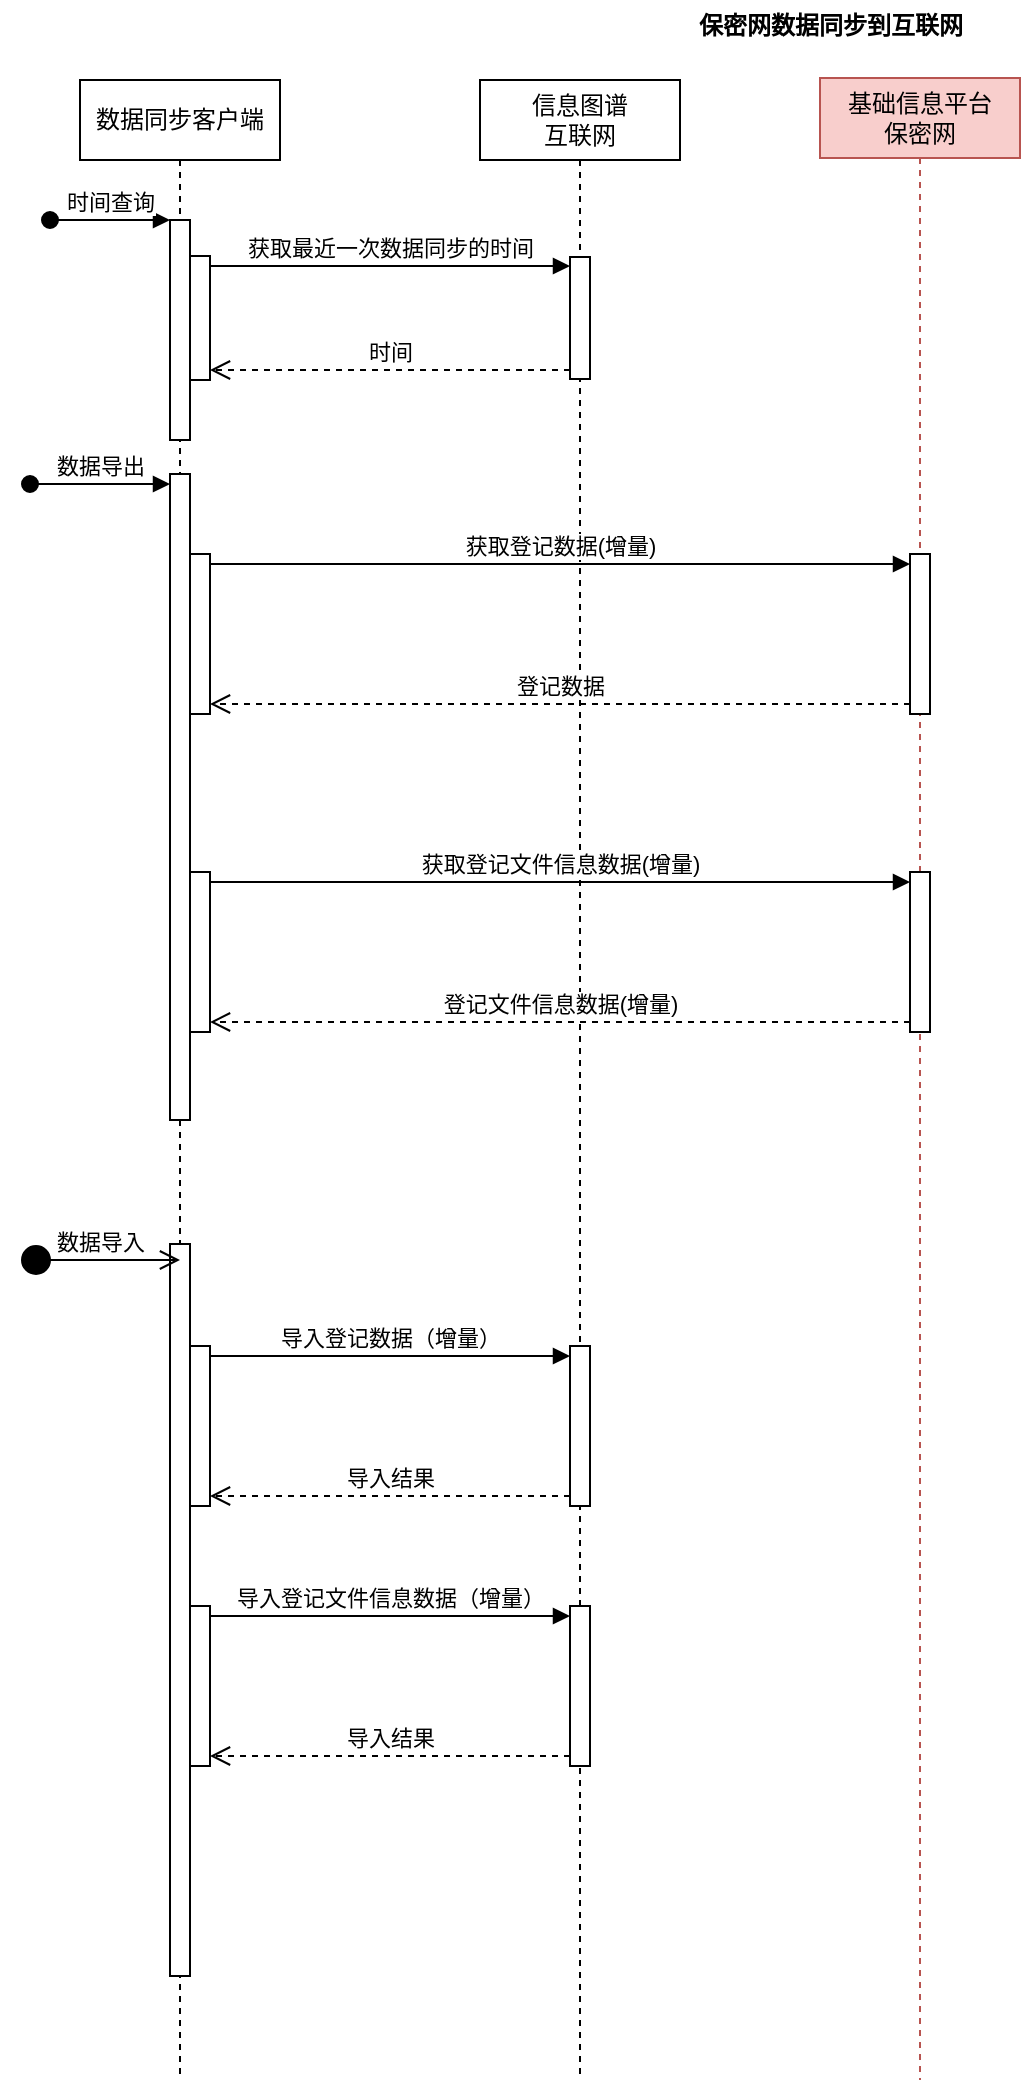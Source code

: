 <mxfile version="24.6.5" type="github">
  <diagram name="Page-1" id="2YBvvXClWsGukQMizWep">
    <mxGraphModel dx="1221" dy="725" grid="1" gridSize="10" guides="1" tooltips="1" connect="1" arrows="1" fold="1" page="1" pageScale="1" pageWidth="850" pageHeight="1100" math="0" shadow="0">
      <root>
        <mxCell id="0" />
        <mxCell id="1" parent="0" />
        <mxCell id="qH2ozDzstvrjOlz5s0LG-1" value="数据同步客户端" style="shape=umlLifeline;perimeter=lifelinePerimeter;whiteSpace=wrap;html=1;container=0;dropTarget=0;collapsible=0;recursiveResize=0;outlineConnect=0;portConstraint=eastwest;newEdgeStyle={&quot;edgeStyle&quot;:&quot;elbowEdgeStyle&quot;,&quot;elbow&quot;:&quot;vertical&quot;,&quot;curved&quot;:0,&quot;rounded&quot;:0};" vertex="1" parent="1">
          <mxGeometry x="63" y="40" width="100" height="1000" as="geometry" />
        </mxCell>
        <mxCell id="qH2ozDzstvrjOlz5s0LG-2" value="" style="html=1;points=[];perimeter=orthogonalPerimeter;outlineConnect=0;targetShapes=umlLifeline;portConstraint=eastwest;newEdgeStyle={&quot;edgeStyle&quot;:&quot;elbowEdgeStyle&quot;,&quot;elbow&quot;:&quot;vertical&quot;,&quot;curved&quot;:0,&quot;rounded&quot;:0};" vertex="1" parent="qH2ozDzstvrjOlz5s0LG-1">
          <mxGeometry x="45" y="70" width="10" height="110" as="geometry" />
        </mxCell>
        <mxCell id="qH2ozDzstvrjOlz5s0LG-3" value="时间查询" style="html=1;verticalAlign=bottom;startArrow=oval;endArrow=block;startSize=8;edgeStyle=elbowEdgeStyle;elbow=vertical;curved=0;rounded=0;" edge="1" parent="qH2ozDzstvrjOlz5s0LG-1" target="qH2ozDzstvrjOlz5s0LG-2">
          <mxGeometry relative="1" as="geometry">
            <mxPoint x="-15" y="70" as="sourcePoint" />
          </mxGeometry>
        </mxCell>
        <mxCell id="qH2ozDzstvrjOlz5s0LG-4" value="" style="html=1;points=[[0,0,0,0,5],[0,1,0,0,-5],[1,0,0,0,5],[1,1,0,0,-5]];perimeter=orthogonalPerimeter;outlineConnect=0;targetShapes=umlLifeline;portConstraint=eastwest;newEdgeStyle={&quot;curved&quot;:0,&quot;rounded&quot;:0};" vertex="1" parent="qH2ozDzstvrjOlz5s0LG-1">
          <mxGeometry x="55" y="88" width="10" height="62" as="geometry" />
        </mxCell>
        <mxCell id="qH2ozDzstvrjOlz5s0LG-8" value="" style="html=1;points=[[0,0,0,0,5],[0,1,0,0,-5],[1,0,0,0,5],[1,1,0,0,-5]];perimeter=orthogonalPerimeter;outlineConnect=0;targetShapes=umlLifeline;portConstraint=eastwest;newEdgeStyle={&quot;curved&quot;:0,&quot;rounded&quot;:0};" vertex="1" parent="qH2ozDzstvrjOlz5s0LG-1">
          <mxGeometry x="45" y="197" width="10" height="323" as="geometry" />
        </mxCell>
        <mxCell id="qH2ozDzstvrjOlz5s0LG-9" value="数据导出" style="html=1;verticalAlign=bottom;startArrow=oval;endArrow=block;startSize=8;curved=0;rounded=0;entryX=0;entryY=0;entryDx=0;entryDy=5;" edge="1" parent="qH2ozDzstvrjOlz5s0LG-1" target="qH2ozDzstvrjOlz5s0LG-8">
          <mxGeometry relative="1" as="geometry">
            <mxPoint x="-25" y="202" as="sourcePoint" />
          </mxGeometry>
        </mxCell>
        <mxCell id="qH2ozDzstvrjOlz5s0LG-10" value="" style="html=1;points=[[0,0,0,0,5],[0,1,0,0,-5],[1,0,0,0,5],[1,1,0,0,-5]];perimeter=orthogonalPerimeter;outlineConnect=0;targetShapes=umlLifeline;portConstraint=eastwest;newEdgeStyle={&quot;curved&quot;:0,&quot;rounded&quot;:0};" vertex="1" parent="qH2ozDzstvrjOlz5s0LG-1">
          <mxGeometry x="55" y="237" width="10" height="80" as="geometry" />
        </mxCell>
        <mxCell id="qH2ozDzstvrjOlz5s0LG-11" value="" style="html=1;points=[[0,0,0,0,5],[0,1,0,0,-5],[1,0,0,0,5],[1,1,0,0,-5]];perimeter=orthogonalPerimeter;outlineConnect=0;targetShapes=umlLifeline;portConstraint=eastwest;newEdgeStyle={&quot;curved&quot;:0,&quot;rounded&quot;:0};" vertex="1" parent="qH2ozDzstvrjOlz5s0LG-1">
          <mxGeometry x="55" y="396" width="10" height="80" as="geometry" />
        </mxCell>
        <mxCell id="qH2ozDzstvrjOlz5s0LG-12" value="" style="html=1;points=[[0,0,0,0,5],[0,1,0,0,-5],[1,0,0,0,5],[1,1,0,0,-5]];perimeter=orthogonalPerimeter;outlineConnect=0;targetShapes=umlLifeline;portConstraint=eastwest;newEdgeStyle={&quot;curved&quot;:0,&quot;rounded&quot;:0};" vertex="1" parent="qH2ozDzstvrjOlz5s0LG-1">
          <mxGeometry x="45" y="582" width="10" height="366" as="geometry" />
        </mxCell>
        <mxCell id="qH2ozDzstvrjOlz5s0LG-17" value="" style="html=1;points=[[0,0,0,0,5],[0,1,0,0,-5],[1,0,0,0,5],[1,1,0,0,-5]];perimeter=orthogonalPerimeter;outlineConnect=0;targetShapes=umlLifeline;portConstraint=eastwest;newEdgeStyle={&quot;curved&quot;:0,&quot;rounded&quot;:0};" vertex="1" parent="qH2ozDzstvrjOlz5s0LG-1">
          <mxGeometry x="55" y="633" width="10" height="80" as="geometry" />
        </mxCell>
        <mxCell id="qH2ozDzstvrjOlz5s0LG-18" value="" style="html=1;points=[[0,0,0,0,5],[0,1,0,0,-5],[1,0,0,0,5],[1,1,0,0,-5]];perimeter=orthogonalPerimeter;outlineConnect=0;targetShapes=umlLifeline;portConstraint=eastwest;newEdgeStyle={&quot;curved&quot;:0,&quot;rounded&quot;:0};" vertex="1" parent="qH2ozDzstvrjOlz5s0LG-1">
          <mxGeometry x="55" y="763" width="10" height="80" as="geometry" />
        </mxCell>
        <mxCell id="qH2ozDzstvrjOlz5s0LG-26" value="信息图谱&lt;div&gt;互联网&lt;br&gt;&lt;/div&gt;" style="shape=umlLifeline;perimeter=lifelinePerimeter;whiteSpace=wrap;html=1;container=0;dropTarget=0;collapsible=0;recursiveResize=0;outlineConnect=0;portConstraint=eastwest;newEdgeStyle={&quot;edgeStyle&quot;:&quot;elbowEdgeStyle&quot;,&quot;elbow&quot;:&quot;vertical&quot;,&quot;curved&quot;:0,&quot;rounded&quot;:0};" vertex="1" parent="1">
          <mxGeometry x="263" y="40" width="100" height="1000" as="geometry" />
        </mxCell>
        <mxCell id="qH2ozDzstvrjOlz5s0LG-31" value="" style="html=1;points=[];perimeter=orthogonalPerimeter;outlineConnect=0;targetShapes=umlLifeline;portConstraint=eastwest;newEdgeStyle={&quot;edgeStyle&quot;:&quot;elbowEdgeStyle&quot;,&quot;elbow&quot;:&quot;vertical&quot;,&quot;curved&quot;:0,&quot;rounded&quot;:0};" vertex="1" parent="qH2ozDzstvrjOlz5s0LG-26">
          <mxGeometry x="45" y="88.5" width="10" height="61" as="geometry" />
        </mxCell>
        <mxCell id="qH2ozDzstvrjOlz5s0LG-32" value="" style="html=1;points=[[0,0,0,0,5],[0,1,0,0,-5],[1,0,0,0,5],[1,1,0,0,-5]];perimeter=orthogonalPerimeter;outlineConnect=0;targetShapes=umlLifeline;portConstraint=eastwest;newEdgeStyle={&quot;curved&quot;:0,&quot;rounded&quot;:0};" vertex="1" parent="qH2ozDzstvrjOlz5s0LG-26">
          <mxGeometry x="45" y="633" width="10" height="80" as="geometry" />
        </mxCell>
        <mxCell id="qH2ozDzstvrjOlz5s0LG-33" value="" style="html=1;points=[[0,0,0,0,5],[0,1,0,0,-5],[1,0,0,0,5],[1,1,0,0,-5]];perimeter=orthogonalPerimeter;outlineConnect=0;targetShapes=umlLifeline;portConstraint=eastwest;newEdgeStyle={&quot;curved&quot;:0,&quot;rounded&quot;:0};" vertex="1" parent="qH2ozDzstvrjOlz5s0LG-26">
          <mxGeometry x="45" y="763" width="10" height="80" as="geometry" />
        </mxCell>
        <mxCell id="qH2ozDzstvrjOlz5s0LG-30" value="基础信息平台&lt;div&gt;保密网&lt;/div&gt;" style="shape=umlLifeline;perimeter=lifelinePerimeter;whiteSpace=wrap;html=1;container=0;dropTarget=0;collapsible=0;recursiveResize=0;outlineConnect=0;portConstraint=eastwest;newEdgeStyle={&quot;edgeStyle&quot;:&quot;elbowEdgeStyle&quot;,&quot;elbow&quot;:&quot;vertical&quot;,&quot;curved&quot;:0,&quot;rounded&quot;:0};fillColor=#f8cecc;strokeColor=#b85450;" vertex="1" parent="1">
          <mxGeometry x="433" y="39" width="100" height="1001" as="geometry" />
        </mxCell>
        <mxCell id="qH2ozDzstvrjOlz5s0LG-27" value="" style="html=1;points=[[0,0,0,0,5],[0,1,0,0,-5],[1,0,0,0,5],[1,1,0,0,-5]];perimeter=orthogonalPerimeter;outlineConnect=0;targetShapes=umlLifeline;portConstraint=eastwest;newEdgeStyle={&quot;curved&quot;:0,&quot;rounded&quot;:0};" vertex="1" parent="qH2ozDzstvrjOlz5s0LG-30">
          <mxGeometry x="45" y="238" width="10" height="80" as="geometry" />
        </mxCell>
        <mxCell id="qH2ozDzstvrjOlz5s0LG-28" value="" style="html=1;points=[[0,0,0,0,5],[0,1,0,0,-5],[1,0,0,0,5],[1,1,0,0,-5]];perimeter=orthogonalPerimeter;outlineConnect=0;targetShapes=umlLifeline;portConstraint=eastwest;newEdgeStyle={&quot;curved&quot;:0,&quot;rounded&quot;:0};" vertex="1" parent="qH2ozDzstvrjOlz5s0LG-30">
          <mxGeometry x="45" y="397" width="10" height="80" as="geometry" />
        </mxCell>
        <mxCell id="qH2ozDzstvrjOlz5s0LG-35" value="获取最近一次数据同步的时间" style="html=1;verticalAlign=bottom;endArrow=block;curved=0;rounded=0;exitX=1;exitY=0;exitDx=0;exitDy=5;exitPerimeter=0;" edge="1" parent="1" source="qH2ozDzstvrjOlz5s0LG-4" target="qH2ozDzstvrjOlz5s0LG-31">
          <mxGeometry width="80" relative="1" as="geometry">
            <mxPoint x="173" y="150" as="sourcePoint" />
            <mxPoint x="253" y="150" as="targetPoint" />
          </mxGeometry>
        </mxCell>
        <mxCell id="qH2ozDzstvrjOlz5s0LG-36" value="时间" style="html=1;verticalAlign=bottom;endArrow=open;dashed=1;endSize=8;curved=0;rounded=0;entryX=1;entryY=1;entryDx=0;entryDy=-5;entryPerimeter=0;" edge="1" parent="1" target="qH2ozDzstvrjOlz5s0LG-4" source="qH2ozDzstvrjOlz5s0LG-31">
          <mxGeometry relative="1" as="geometry">
            <mxPoint x="583" y="190" as="sourcePoint" />
            <mxPoint x="128" y="185.5" as="targetPoint" />
          </mxGeometry>
        </mxCell>
        <mxCell id="qH2ozDzstvrjOlz5s0LG-43" value="获取登记数据(增量)" style="html=1;verticalAlign=bottom;endArrow=block;curved=0;rounded=0;entryX=0;entryY=0;entryDx=0;entryDy=5;exitX=1;exitY=0;exitDx=0;exitDy=5;exitPerimeter=0;" edge="1" parent="1" source="qH2ozDzstvrjOlz5s0LG-10" target="qH2ozDzstvrjOlz5s0LG-27">
          <mxGeometry relative="1" as="geometry">
            <mxPoint x="528" y="282" as="sourcePoint" />
          </mxGeometry>
        </mxCell>
        <mxCell id="qH2ozDzstvrjOlz5s0LG-44" value="登记数据" style="html=1;verticalAlign=bottom;endArrow=open;dashed=1;endSize=8;curved=0;rounded=0;exitX=0;exitY=1;exitDx=0;exitDy=-5;entryX=1;entryY=1;entryDx=0;entryDy=-5;entryPerimeter=0;" edge="1" parent="1" source="qH2ozDzstvrjOlz5s0LG-27" target="qH2ozDzstvrjOlz5s0LG-10">
          <mxGeometry relative="1" as="geometry">
            <mxPoint x="528" y="352" as="targetPoint" />
          </mxGeometry>
        </mxCell>
        <mxCell id="qH2ozDzstvrjOlz5s0LG-45" value="获取登记文件信息数据(增量)" style="html=1;verticalAlign=bottom;endArrow=block;curved=0;rounded=0;entryX=0;entryY=0;entryDx=0;entryDy=5;exitX=1;exitY=0;exitDx=0;exitDy=5;exitPerimeter=0;" edge="1" parent="1" source="qH2ozDzstvrjOlz5s0LG-11" target="qH2ozDzstvrjOlz5s0LG-28">
          <mxGeometry relative="1" as="geometry">
            <mxPoint x="528" y="441" as="sourcePoint" />
          </mxGeometry>
        </mxCell>
        <mxCell id="qH2ozDzstvrjOlz5s0LG-46" value="登记文件信息数据(增量)" style="html=1;verticalAlign=bottom;endArrow=open;dashed=1;endSize=8;curved=0;rounded=0;exitX=0;exitY=1;exitDx=0;exitDy=-5;entryX=1;entryY=1;entryDx=0;entryDy=-5;entryPerimeter=0;" edge="1" parent="1" source="qH2ozDzstvrjOlz5s0LG-28" target="qH2ozDzstvrjOlz5s0LG-11">
          <mxGeometry relative="1" as="geometry">
            <mxPoint x="528" y="511" as="targetPoint" />
          </mxGeometry>
        </mxCell>
        <mxCell id="qH2ozDzstvrjOlz5s0LG-47" value="保密网数据同步到互联网" style="text;align=center;fontStyle=1;verticalAlign=middle;spacingLeft=3;spacingRight=3;strokeColor=none;rotatable=0;points=[[0,0.5],[1,0.5]];portConstraint=eastwest;html=1;" vertex="1" parent="1">
          <mxGeometry x="398" width="80" height="26" as="geometry" />
        </mxCell>
        <mxCell id="qH2ozDzstvrjOlz5s0LG-58" value="导入登记数据（增量）" style="html=1;verticalAlign=bottom;endArrow=block;curved=0;rounded=0;entryX=0;entryY=0;entryDx=0;entryDy=5;exitX=1;exitY=0;exitDx=0;exitDy=5;exitPerimeter=0;" edge="1" parent="1" source="qH2ozDzstvrjOlz5s0LG-17" target="qH2ozDzstvrjOlz5s0LG-32">
          <mxGeometry relative="1" as="geometry">
            <mxPoint x="698" y="678" as="sourcePoint" />
            <mxPoint as="offset" />
          </mxGeometry>
        </mxCell>
        <mxCell id="qH2ozDzstvrjOlz5s0LG-59" value="导入结果" style="html=1;verticalAlign=bottom;endArrow=open;dashed=1;endSize=8;curved=0;rounded=0;exitX=0;exitY=1;exitDx=0;exitDy=-5;entryX=1;entryY=1;entryDx=0;entryDy=-5;entryPerimeter=0;" edge="1" parent="1" source="qH2ozDzstvrjOlz5s0LG-32" target="qH2ozDzstvrjOlz5s0LG-17">
          <mxGeometry relative="1" as="geometry">
            <mxPoint x="698" y="748" as="targetPoint" />
          </mxGeometry>
        </mxCell>
        <mxCell id="qH2ozDzstvrjOlz5s0LG-60" value="导入登记文件信息数据（增量）" style="html=1;verticalAlign=bottom;endArrow=block;curved=0;rounded=0;entryX=0;entryY=0;entryDx=0;entryDy=5;exitX=1;exitY=0;exitDx=0;exitDy=5;exitPerimeter=0;" edge="1" parent="1" source="qH2ozDzstvrjOlz5s0LG-18" target="qH2ozDzstvrjOlz5s0LG-33">
          <mxGeometry relative="1" as="geometry">
            <mxPoint x="698" y="808" as="sourcePoint" />
          </mxGeometry>
        </mxCell>
        <mxCell id="qH2ozDzstvrjOlz5s0LG-61" value="导入结果" style="html=1;verticalAlign=bottom;endArrow=open;dashed=1;endSize=8;curved=0;rounded=0;exitX=0;exitY=1;exitDx=0;exitDy=-5;entryX=1;entryY=1;entryDx=0;entryDy=-5;entryPerimeter=0;" edge="1" parent="1" source="qH2ozDzstvrjOlz5s0LG-33" target="qH2ozDzstvrjOlz5s0LG-18">
          <mxGeometry relative="1" as="geometry">
            <mxPoint x="698" y="878" as="targetPoint" />
          </mxGeometry>
        </mxCell>
        <mxCell id="qH2ozDzstvrjOlz5s0LG-66" value="数据导入" style="html=1;verticalAlign=bottom;startArrow=circle;startFill=1;endArrow=open;startSize=6;endSize=8;curved=0;rounded=0;" edge="1" parent="1">
          <mxGeometry width="80" relative="1" as="geometry">
            <mxPoint x="33" y="630" as="sourcePoint" />
            <mxPoint x="113" y="630" as="targetPoint" />
          </mxGeometry>
        </mxCell>
      </root>
    </mxGraphModel>
  </diagram>
</mxfile>
